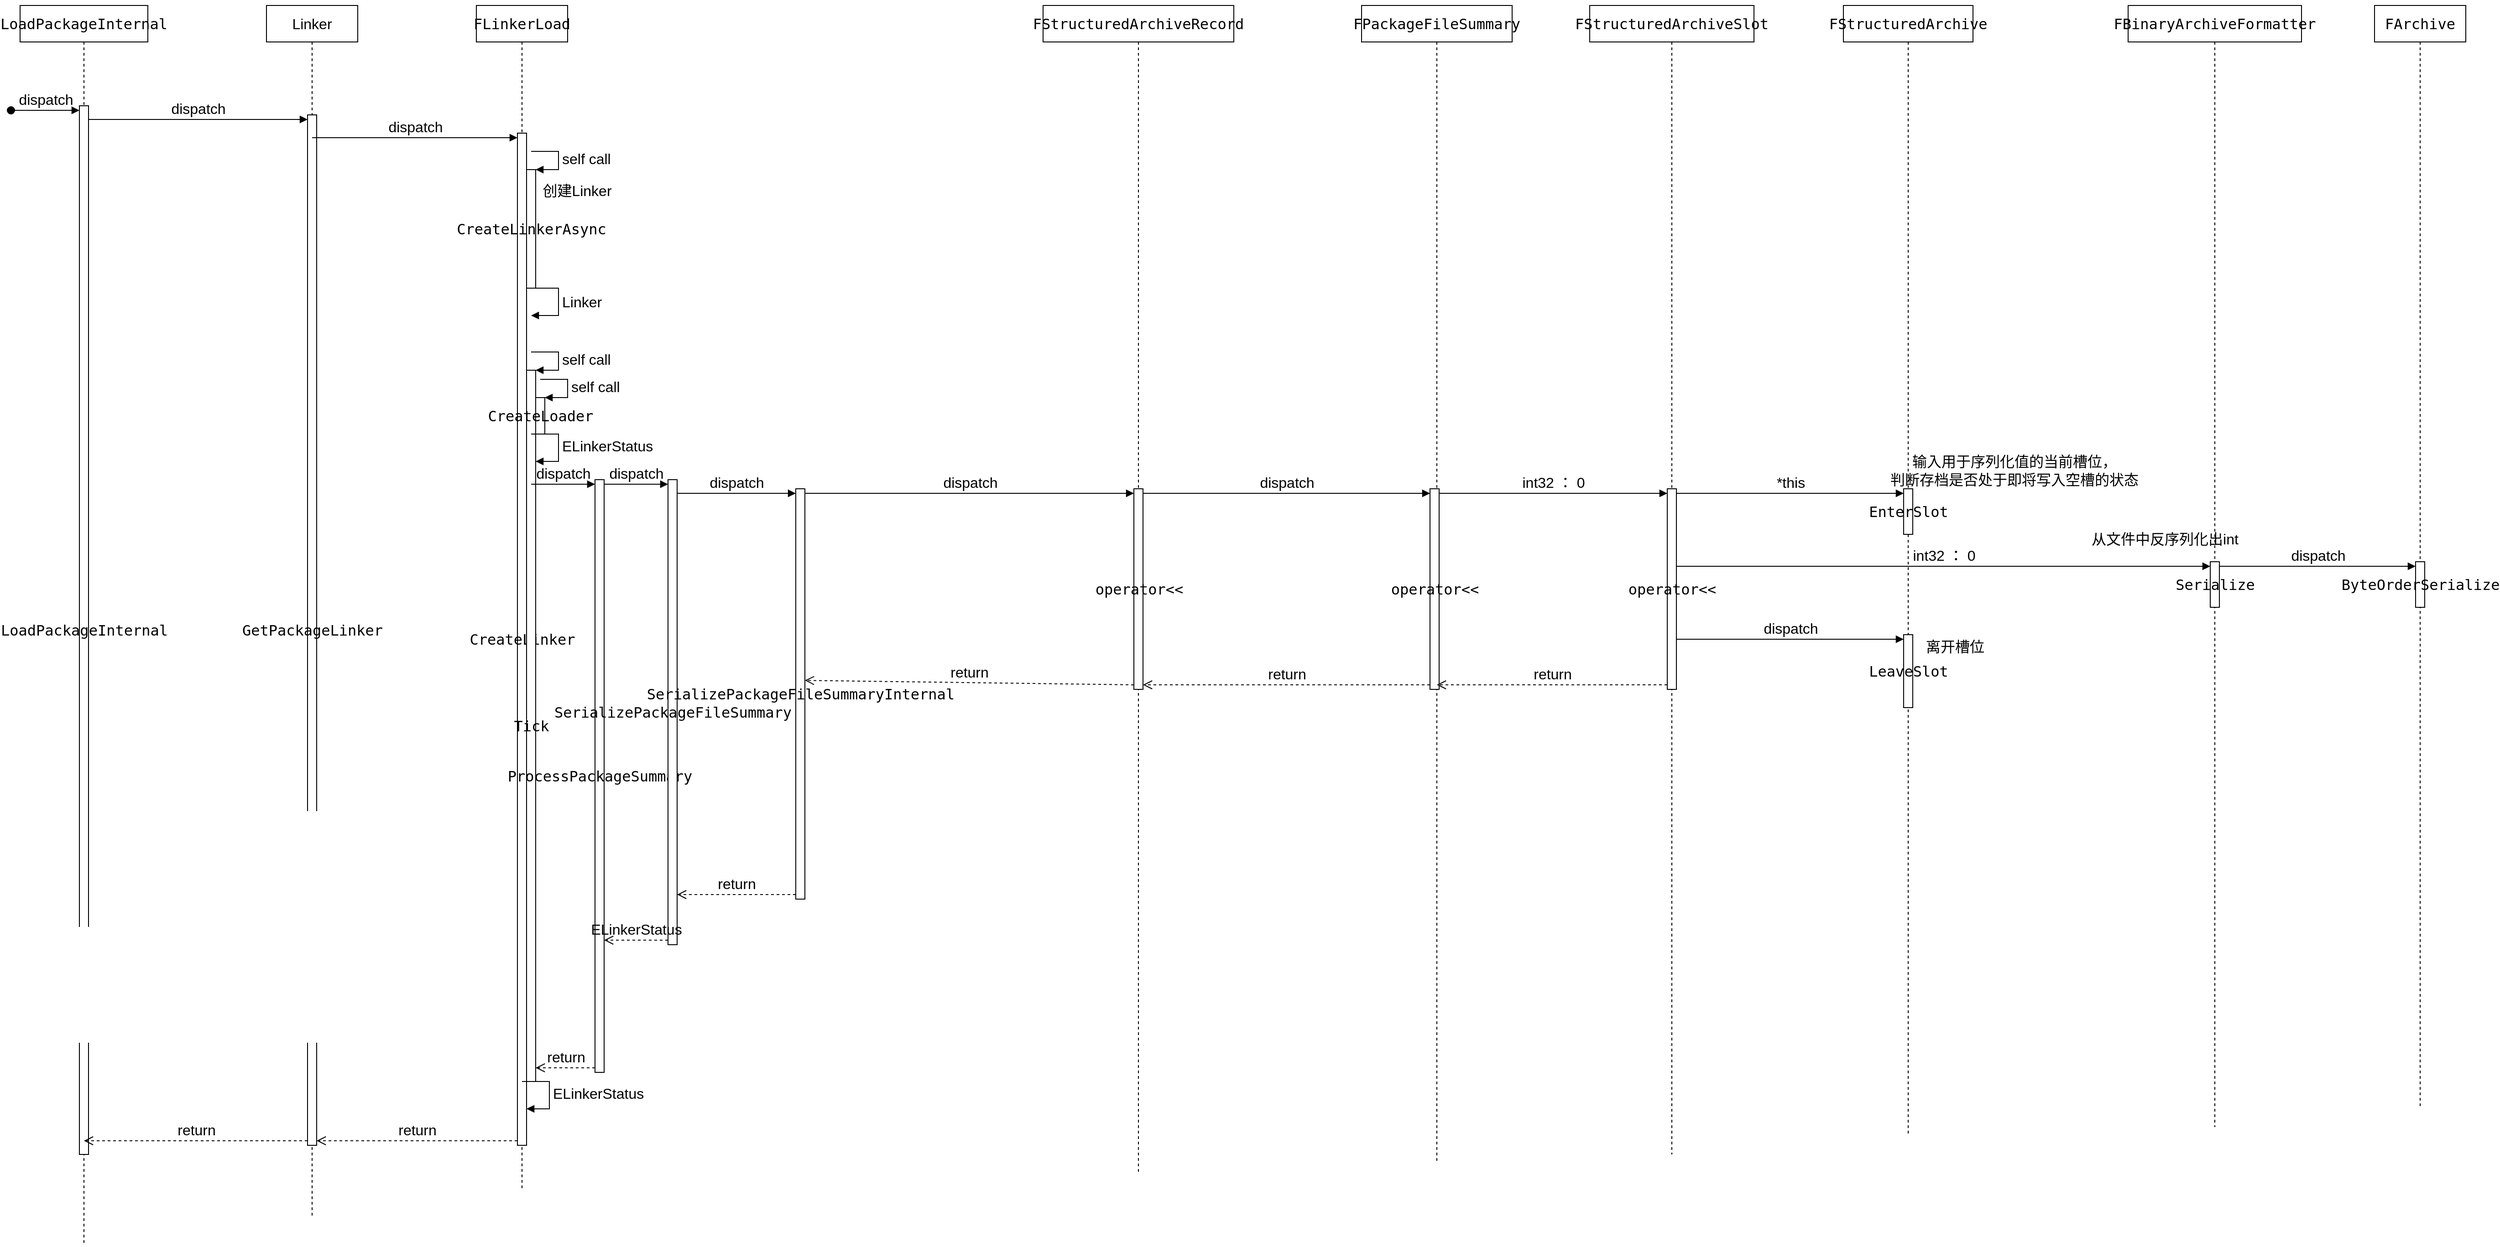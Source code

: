 <mxfile version="27.0.6" pages="3">
  <diagram name="UObject的反序列化时序图" id="ty9AjxiSXVpi8jd9Yawi">
    <mxGraphModel dx="2836" dy="1572" grid="1" gridSize="10" guides="1" tooltips="1" connect="1" arrows="1" fold="1" page="1" pageScale="1" pageWidth="827" pageHeight="1169" math="0" shadow="0">
      <root>
        <mxCell id="0" />
        <mxCell id="1" parent="0" />
        <mxCell id="tDlCE4xTZY2SPCMw47_L-1" value="&lt;div&gt;&lt;pre style=&quot;font-family: &amp;quot;JetBrains Mono&amp;quot;, monospace;&quot;&gt;&lt;span&gt;LoadPackageInternal&lt;/span&gt;&lt;/pre&gt;&lt;/div&gt;" style="shape=umlLifeline;perimeter=lifelinePerimeter;whiteSpace=wrap;html=1;container=1;dropTarget=0;collapsible=0;recursiveResize=0;outlineConnect=0;portConstraint=eastwest;newEdgeStyle={&quot;curved&quot;:0,&quot;rounded&quot;:0};fontColor=#000000;labelBackgroundColor=none;fontSize=16;" vertex="1" parent="1">
          <mxGeometry x="70" y="40" width="140" height="1360" as="geometry" />
        </mxCell>
        <mxCell id="tDlCE4xTZY2SPCMw47_L-3" value="&lt;div&gt;&lt;pre style=&quot;font-family: &amp;quot;JetBrains Mono&amp;quot;, monospace;&quot;&gt;LoadPackageInternal&lt;/pre&gt;&lt;/div&gt;" style="html=1;points=[[0,0,0,0,5],[0,1,0,0,-5],[1,0,0,0,5],[1,1,0,0,-5]];perimeter=orthogonalPerimeter;outlineConnect=0;targetShapes=umlLifeline;portConstraint=eastwest;newEdgeStyle={&quot;curved&quot;:0,&quot;rounded&quot;:0};fontColor=#000000;labelBackgroundColor=none;fontSize=16;" vertex="1" parent="tDlCE4xTZY2SPCMw47_L-1">
          <mxGeometry x="65" y="110" width="10" height="1150" as="geometry" />
        </mxCell>
        <mxCell id="tDlCE4xTZY2SPCMw47_L-4" value="dispatch" style="html=1;verticalAlign=bottom;startArrow=oval;endArrow=block;startSize=8;curved=0;rounded=0;entryX=0;entryY=0;entryDx=0;entryDy=5;fontColor=#000000;labelBackgroundColor=none;fontSize=16;" edge="1" target="tDlCE4xTZY2SPCMw47_L-3" parent="tDlCE4xTZY2SPCMw47_L-1">
          <mxGeometry relative="1" as="geometry">
            <mxPoint x="-10" y="115" as="sourcePoint" />
          </mxGeometry>
        </mxCell>
        <mxCell id="tDlCE4xTZY2SPCMw47_L-2" value="Linker" style="shape=umlLifeline;perimeter=lifelinePerimeter;whiteSpace=wrap;html=1;container=1;dropTarget=0;collapsible=0;recursiveResize=0;outlineConnect=0;portConstraint=eastwest;newEdgeStyle={&quot;curved&quot;:0,&quot;rounded&quot;:0};fontColor=#000000;labelBackgroundColor=none;fontSize=16;" vertex="1" parent="1">
          <mxGeometry x="340" y="40" width="100" height="1330" as="geometry" />
        </mxCell>
        <mxCell id="tDlCE4xTZY2SPCMw47_L-5" value="&lt;div&gt;&lt;pre style=&quot;font-family: &amp;quot;JetBrains Mono&amp;quot;, monospace;&quot;&gt;&lt;div&gt;&lt;pre style=&quot;font-family: &amp;quot;JetBrains Mono&amp;quot;, monospace;&quot;&gt;GetPackageLinker&lt;/pre&gt;&lt;/div&gt;&lt;/pre&gt;&lt;/div&gt;" style="html=1;points=[[0,0,0,0,5],[0,1,0,0,-5],[1,0,0,0,5],[1,1,0,0,-5]];perimeter=orthogonalPerimeter;outlineConnect=0;targetShapes=umlLifeline;portConstraint=eastwest;newEdgeStyle={&quot;curved&quot;:0,&quot;rounded&quot;:0};fontColor=#000000;labelBackgroundColor=none;fontSize=16;" vertex="1" parent="tDlCE4xTZY2SPCMw47_L-2">
          <mxGeometry x="45" y="120" width="10" height="1130" as="geometry" />
        </mxCell>
        <mxCell id="tDlCE4xTZY2SPCMw47_L-6" value="dispatch" style="html=1;verticalAlign=bottom;endArrow=block;curved=0;rounded=0;entryX=0;entryY=0;entryDx=0;entryDy=5;fontColor=#000000;labelBackgroundColor=none;fontSize=16;" edge="1" target="tDlCE4xTZY2SPCMw47_L-5" parent="1" source="tDlCE4xTZY2SPCMw47_L-3">
          <mxGeometry relative="1" as="geometry">
            <mxPoint x="320" y="165" as="sourcePoint" />
          </mxGeometry>
        </mxCell>
        <mxCell id="tDlCE4xTZY2SPCMw47_L-7" value="return" style="html=1;verticalAlign=bottom;endArrow=open;dashed=1;endSize=8;curved=0;rounded=0;exitX=0;exitY=1;exitDx=0;exitDy=-5;fontColor=#000000;labelBackgroundColor=none;fontSize=16;" edge="1" source="tDlCE4xTZY2SPCMw47_L-5" parent="1" target="tDlCE4xTZY2SPCMw47_L-1">
          <mxGeometry relative="1" as="geometry">
            <mxPoint x="320" y="235" as="targetPoint" />
          </mxGeometry>
        </mxCell>
        <mxCell id="tDlCE4xTZY2SPCMw47_L-8" value="&lt;div&gt;&lt;pre style=&quot;font-family: &amp;quot;JetBrains Mono&amp;quot;, monospace;&quot;&gt;&lt;span&gt;FLinkerLoad&lt;/span&gt;&lt;/pre&gt;&lt;/div&gt;" style="shape=umlLifeline;perimeter=lifelinePerimeter;whiteSpace=wrap;html=1;container=1;dropTarget=0;collapsible=0;recursiveResize=0;outlineConnect=0;portConstraint=eastwest;newEdgeStyle={&quot;curved&quot;:0,&quot;rounded&quot;:0};fontColor=#000000;labelBackgroundColor=none;fontSize=16;" vertex="1" parent="1">
          <mxGeometry x="570" y="40" width="100" height="1300" as="geometry" />
        </mxCell>
        <mxCell id="tDlCE4xTZY2SPCMw47_L-9" value="&lt;div&gt;&lt;pre style=&quot;font-family: &amp;quot;JetBrains Mono&amp;quot;, monospace;&quot;&gt;CreateLinker&lt;/pre&gt;&lt;/div&gt;" style="html=1;points=[[0,0,0,0,5],[0,1,0,0,-5],[1,0,0,0,5],[1,1,0,0,-5]];perimeter=orthogonalPerimeter;outlineConnect=0;targetShapes=umlLifeline;portConstraint=eastwest;newEdgeStyle={&quot;curved&quot;:0,&quot;rounded&quot;:0};fontColor=#000000;labelBackgroundColor=none;fontSize=16;" vertex="1" parent="tDlCE4xTZY2SPCMw47_L-8">
          <mxGeometry x="45" y="140" width="10" height="1110" as="geometry" />
        </mxCell>
        <mxCell id="tDlCE4xTZY2SPCMw47_L-12" value="&lt;div&gt;&lt;pre style=&quot;font-family: &amp;quot;JetBrains Mono&amp;quot;, monospace;&quot;&gt;CreateLinkerAsync&lt;/pre&gt;&lt;/div&gt;" style="html=1;points=[[0,0,0,0,5],[0,1,0,0,-5],[1,0,0,0,5],[1,1,0,0,-5]];perimeter=orthogonalPerimeter;outlineConnect=0;targetShapes=umlLifeline;portConstraint=eastwest;newEdgeStyle={&quot;curved&quot;:0,&quot;rounded&quot;:0};fontColor=#000000;labelBackgroundColor=none;fontSize=16;" vertex="1" parent="tDlCE4xTZY2SPCMw47_L-8">
          <mxGeometry x="55" y="180" width="10" height="130" as="geometry" />
        </mxCell>
        <mxCell id="tDlCE4xTZY2SPCMw47_L-13" value="self call" style="html=1;align=left;spacingLeft=2;endArrow=block;rounded=0;edgeStyle=orthogonalEdgeStyle;curved=0;rounded=0;fontColor=#000000;labelBackgroundColor=none;fontSize=16;" edge="1" target="tDlCE4xTZY2SPCMw47_L-12" parent="tDlCE4xTZY2SPCMw47_L-8">
          <mxGeometry relative="1" as="geometry">
            <mxPoint x="60" y="160" as="sourcePoint" />
            <Array as="points">
              <mxPoint x="90" y="160" />
              <mxPoint x="90" y="180" />
            </Array>
          </mxGeometry>
        </mxCell>
        <mxCell id="tDlCE4xTZY2SPCMw47_L-17" value="&lt;div&gt;&lt;pre style=&quot;font-family: &amp;quot;JetBrains Mono&amp;quot;, monospace;&quot;&gt;&lt;span&gt;Tick&lt;/span&gt;&lt;/pre&gt;&lt;/div&gt;" style="html=1;points=[[0,0,0,0,5],[0,1,0,0,-5],[1,0,0,0,5],[1,1,0,0,-5]];perimeter=orthogonalPerimeter;outlineConnect=0;targetShapes=umlLifeline;portConstraint=eastwest;newEdgeStyle={&quot;curved&quot;:0,&quot;rounded&quot;:0};fontColor=#000000;labelBackgroundColor=none;fontSize=16;" vertex="1" parent="tDlCE4xTZY2SPCMw47_L-8">
          <mxGeometry x="55" y="400" width="10" height="780" as="geometry" />
        </mxCell>
        <mxCell id="tDlCE4xTZY2SPCMw47_L-18" value="self call" style="html=1;align=left;spacingLeft=2;endArrow=block;rounded=0;edgeStyle=orthogonalEdgeStyle;curved=0;rounded=0;fontColor=#000000;labelBackgroundColor=none;fontSize=16;" edge="1" target="tDlCE4xTZY2SPCMw47_L-17" parent="tDlCE4xTZY2SPCMw47_L-8">
          <mxGeometry relative="1" as="geometry">
            <mxPoint x="60" y="380" as="sourcePoint" />
            <Array as="points">
              <mxPoint x="90" y="380" />
              <mxPoint x="90" y="400" />
            </Array>
          </mxGeometry>
        </mxCell>
        <mxCell id="tDlCE4xTZY2SPCMw47_L-21" value="&lt;div&gt;&lt;pre style=&quot;font-family: &amp;quot;JetBrains Mono&amp;quot;, monospace;&quot;&gt;&lt;span&gt;CreateLoader&lt;/span&gt;&lt;/pre&gt;&lt;/div&gt;" style="html=1;points=[[0,0,0,0,5],[0,1,0,0,-5],[1,0,0,0,5],[1,1,0,0,-5]];perimeter=orthogonalPerimeter;outlineConnect=0;targetShapes=umlLifeline;portConstraint=eastwest;newEdgeStyle={&quot;curved&quot;:0,&quot;rounded&quot;:0};fontColor=#000000;labelBackgroundColor=none;fontSize=16;" vertex="1" parent="tDlCE4xTZY2SPCMw47_L-8">
          <mxGeometry x="65" y="430" width="10" height="40" as="geometry" />
        </mxCell>
        <mxCell id="tDlCE4xTZY2SPCMw47_L-22" value="self call" style="html=1;align=left;spacingLeft=2;endArrow=block;rounded=0;edgeStyle=orthogonalEdgeStyle;curved=0;rounded=0;fontColor=#000000;labelBackgroundColor=none;fontSize=16;" edge="1" target="tDlCE4xTZY2SPCMw47_L-21" parent="tDlCE4xTZY2SPCMw47_L-8">
          <mxGeometry relative="1" as="geometry">
            <mxPoint x="70" y="410" as="sourcePoint" />
            <Array as="points">
              <mxPoint x="100" y="410" />
              <mxPoint x="100" y="430" />
            </Array>
          </mxGeometry>
        </mxCell>
        <mxCell id="tDlCE4xTZY2SPCMw47_L-10" value="dispatch" style="html=1;verticalAlign=bottom;endArrow=block;curved=0;rounded=0;entryX=0;entryY=0;entryDx=0;entryDy=5;fontColor=#000000;labelBackgroundColor=none;fontSize=16;" edge="1" target="tDlCE4xTZY2SPCMw47_L-9" parent="1">
          <mxGeometry relative="1" as="geometry">
            <mxPoint x="390" y="185" as="sourcePoint" />
          </mxGeometry>
        </mxCell>
        <mxCell id="tDlCE4xTZY2SPCMw47_L-11" value="return" style="html=1;verticalAlign=bottom;endArrow=open;dashed=1;endSize=8;curved=0;rounded=0;exitX=0;exitY=1;exitDx=0;exitDy=-5;fontColor=#000000;labelBackgroundColor=none;fontSize=16;" edge="1" source="tDlCE4xTZY2SPCMw47_L-9" parent="1" target="tDlCE4xTZY2SPCMw47_L-5">
          <mxGeometry relative="1" as="geometry">
            <mxPoint x="390" y="255" as="targetPoint" />
          </mxGeometry>
        </mxCell>
        <mxCell id="tDlCE4xTZY2SPCMw47_L-14" value="创建Linker" style="text;html=1;align=center;verticalAlign=middle;resizable=0;points=[];autosize=1;strokeColor=none;fillColor=none;fontColor=#000000;labelBackgroundColor=none;fontSize=16;" vertex="1" parent="1">
          <mxGeometry x="630" y="228" width="100" height="30" as="geometry" />
        </mxCell>
        <mxCell id="tDlCE4xTZY2SPCMw47_L-16" value="Linker" style="html=1;align=left;spacingLeft=2;endArrow=block;rounded=0;edgeStyle=orthogonalEdgeStyle;curved=0;rounded=0;fontColor=#000000;labelBackgroundColor=none;fontSize=16;" edge="1" parent="1">
          <mxGeometry relative="1" as="geometry">
            <mxPoint x="630" y="350" as="sourcePoint" />
            <Array as="points">
              <mxPoint x="660" y="380" />
            </Array>
            <mxPoint x="630" y="380" as="targetPoint" />
          </mxGeometry>
        </mxCell>
        <mxCell id="tDlCE4xTZY2SPCMw47_L-20" value="ELinkerStatus" style="html=1;align=left;spacingLeft=2;endArrow=block;rounded=0;edgeStyle=orthogonalEdgeStyle;curved=0;rounded=0;fontColor=#000000;labelBackgroundColor=none;fontSize=16;" edge="1" parent="1">
          <mxGeometry relative="1" as="geometry">
            <mxPoint x="620" y="1220" as="sourcePoint" />
            <Array as="points">
              <mxPoint x="650" y="1220" />
              <mxPoint x="650" y="1250" />
            </Array>
            <mxPoint x="625" y="1250" as="targetPoint" />
          </mxGeometry>
        </mxCell>
        <mxCell id="tDlCE4xTZY2SPCMw47_L-23" value="ELinkerStatus" style="html=1;align=left;spacingLeft=2;endArrow=block;rounded=0;edgeStyle=orthogonalEdgeStyle;curved=0;rounded=0;fontColor=#000000;labelBackgroundColor=none;fontSize=16;" edge="1" parent="1">
          <mxGeometry x="0.012" relative="1" as="geometry">
            <mxPoint x="630" y="510" as="sourcePoint" />
            <Array as="points">
              <mxPoint x="660" y="510" />
              <mxPoint x="660" y="540" />
            </Array>
            <mxPoint x="635" y="540" as="targetPoint" />
            <mxPoint as="offset" />
          </mxGeometry>
        </mxCell>
        <mxCell id="tDlCE4xTZY2SPCMw47_L-26" value="&lt;div&gt;&lt;pre style=&quot;font-family: &amp;quot;JetBrains Mono&amp;quot;, monospace;&quot;&gt;ProcessPackageSummary&lt;/pre&gt;&lt;/div&gt;" style="html=1;points=[[0,0,0,0,5],[0,1,0,0,-5],[1,0,0,0,5],[1,1,0,0,-5]];perimeter=orthogonalPerimeter;outlineConnect=0;targetShapes=umlLifeline;portConstraint=eastwest;newEdgeStyle={&quot;curved&quot;:0,&quot;rounded&quot;:0};fontColor=#000000;labelBackgroundColor=none;fontSize=16;" vertex="1" parent="1">
          <mxGeometry x="700" y="560" width="10" height="650" as="geometry" />
        </mxCell>
        <mxCell id="tDlCE4xTZY2SPCMw47_L-27" value="dispatch" style="html=1;verticalAlign=bottom;endArrow=block;curved=0;rounded=0;entryX=0;entryY=0;entryDx=0;entryDy=5;fontColor=#000000;labelBackgroundColor=none;fontSize=16;" edge="1" target="tDlCE4xTZY2SPCMw47_L-26" parent="1">
          <mxGeometry relative="1" as="geometry">
            <mxPoint x="630" y="565" as="sourcePoint" />
          </mxGeometry>
        </mxCell>
        <mxCell id="tDlCE4xTZY2SPCMw47_L-28" value="return" style="html=1;verticalAlign=bottom;endArrow=open;dashed=1;endSize=8;curved=0;rounded=0;exitX=0;exitY=1;exitDx=0;exitDy=-5;fontColor=#000000;labelBackgroundColor=none;fontSize=16;" edge="1" source="tDlCE4xTZY2SPCMw47_L-26" parent="1" target="tDlCE4xTZY2SPCMw47_L-17">
          <mxGeometry relative="1" as="geometry">
            <mxPoint x="630" y="635" as="targetPoint" />
          </mxGeometry>
        </mxCell>
        <mxCell id="tDlCE4xTZY2SPCMw47_L-29" value="&lt;div&gt;&lt;pre style=&quot;font-family: &amp;quot;JetBrains Mono&amp;quot;, monospace;&quot;&gt;SerializePackageFileSummary&lt;/pre&gt;&lt;/div&gt;" style="html=1;points=[[0,0,0,0,5],[0,1,0,0,-5],[1,0,0,0,5],[1,1,0,0,-5]];perimeter=orthogonalPerimeter;outlineConnect=0;targetShapes=umlLifeline;portConstraint=eastwest;newEdgeStyle={&quot;curved&quot;:0,&quot;rounded&quot;:0};fontColor=#000000;labelBackgroundColor=none;fontSize=16;" vertex="1" parent="1">
          <mxGeometry x="780" y="560" width="10" height="510" as="geometry" />
        </mxCell>
        <mxCell id="tDlCE4xTZY2SPCMw47_L-30" value="dispatch" style="html=1;verticalAlign=bottom;endArrow=block;curved=0;rounded=0;entryX=0;entryY=0;entryDx=0;entryDy=5;fontColor=#000000;labelBackgroundColor=none;fontSize=16;" edge="1" target="tDlCE4xTZY2SPCMw47_L-29" parent="1">
          <mxGeometry relative="1" as="geometry">
            <mxPoint x="710" y="565" as="sourcePoint" />
          </mxGeometry>
        </mxCell>
        <mxCell id="tDlCE4xTZY2SPCMw47_L-31" value="&lt;span style=&quot;text-align: left;&quot;&gt;ELinkerStatus&lt;/span&gt;" style="html=1;verticalAlign=bottom;endArrow=open;dashed=1;endSize=8;curved=0;rounded=0;exitX=0;exitY=1;exitDx=0;exitDy=-5;fontColor=#000000;labelBackgroundColor=none;fontSize=16;" edge="1" source="tDlCE4xTZY2SPCMw47_L-29" parent="1" target="tDlCE4xTZY2SPCMw47_L-26">
          <mxGeometry relative="1" as="geometry">
            <mxPoint x="710" y="635" as="targetPoint" />
          </mxGeometry>
        </mxCell>
        <mxCell id="MS_WwOMEHJ72IZ3RsqPJ-1" value="&lt;div&gt;&lt;pre style=&quot;font-family: &amp;quot;JetBrains Mono&amp;quot;, monospace;&quot;&gt;SerializePackageFileSummaryInternal&lt;/pre&gt;&lt;/div&gt;" style="html=1;points=[[0,0,0,0,5],[0,1,0,0,-5],[1,0,0,0,5],[1,1,0,0,-5]];perimeter=orthogonalPerimeter;outlineConnect=0;targetShapes=umlLifeline;portConstraint=eastwest;newEdgeStyle={&quot;curved&quot;:0,&quot;rounded&quot;:0};fontColor=#000000;labelBackgroundColor=none;fontSize=16;" vertex="1" parent="1">
          <mxGeometry x="920" y="570" width="10" height="450" as="geometry" />
        </mxCell>
        <mxCell id="MS_WwOMEHJ72IZ3RsqPJ-2" value="dispatch" style="html=1;verticalAlign=bottom;endArrow=block;curved=0;rounded=0;entryX=0;entryY=0;entryDx=0;entryDy=5;fontColor=#000000;labelBackgroundColor=none;fontSize=16;" edge="1" target="MS_WwOMEHJ72IZ3RsqPJ-1" parent="1">
          <mxGeometry relative="1" as="geometry">
            <mxPoint x="790" y="575" as="sourcePoint" />
          </mxGeometry>
        </mxCell>
        <mxCell id="MS_WwOMEHJ72IZ3RsqPJ-3" value="return" style="html=1;verticalAlign=bottom;endArrow=open;dashed=1;endSize=8;curved=0;rounded=0;exitX=0;exitY=1;exitDx=0;exitDy=-5;fontColor=#000000;labelBackgroundColor=none;fontSize=16;" edge="1" source="MS_WwOMEHJ72IZ3RsqPJ-1" parent="1" target="tDlCE4xTZY2SPCMw47_L-29">
          <mxGeometry relative="1" as="geometry">
            <mxPoint x="790" y="645" as="targetPoint" />
          </mxGeometry>
        </mxCell>
        <mxCell id="MS_WwOMEHJ72IZ3RsqPJ-4" value="&lt;div&gt;&lt;pre style=&quot;font-family: &amp;quot;JetBrains Mono&amp;quot;, monospace;&quot;&gt;FStructuredArchiveRecord&lt;/pre&gt;&lt;/div&gt;" style="shape=umlLifeline;perimeter=lifelinePerimeter;whiteSpace=wrap;html=1;container=1;dropTarget=0;collapsible=0;recursiveResize=0;outlineConnect=0;portConstraint=eastwest;newEdgeStyle={&quot;curved&quot;:0,&quot;rounded&quot;:0};fontColor=#000000;labelBackgroundColor=none;fontSize=16;" vertex="1" parent="1">
          <mxGeometry x="1191" y="40" width="209" height="1280" as="geometry" />
        </mxCell>
        <mxCell id="MS_WwOMEHJ72IZ3RsqPJ-5" value="&lt;div&gt;&lt;pre style=&quot;font-family: &amp;quot;JetBrains Mono&amp;quot;, monospace;&quot;&gt;&lt;div&gt;&lt;pre style=&quot;font-family: &amp;quot;JetBrains Mono&amp;quot;, monospace;&quot;&gt;&lt;span&gt;operator&lt;/span&gt;&lt;span&gt;&amp;lt;&amp;lt;&lt;/span&gt;&lt;/pre&gt;&lt;/div&gt;&lt;/pre&gt;&lt;/div&gt;" style="html=1;points=[[0,0,0,0,5],[0,1,0,0,-5],[1,0,0,0,5],[1,1,0,0,-5]];perimeter=orthogonalPerimeter;outlineConnect=0;targetShapes=umlLifeline;portConstraint=eastwest;newEdgeStyle={&quot;curved&quot;:0,&quot;rounded&quot;:0};fontColor=#000000;labelBackgroundColor=none;fontSize=16;" vertex="1" parent="MS_WwOMEHJ72IZ3RsqPJ-4">
          <mxGeometry x="99.5" y="530" width="10" height="220" as="geometry" />
        </mxCell>
        <mxCell id="MS_WwOMEHJ72IZ3RsqPJ-6" value="dispatch" style="html=1;verticalAlign=bottom;endArrow=block;curved=0;rounded=0;entryX=0;entryY=0;entryDx=0;entryDy=5;fontColor=#000000;labelBackgroundColor=none;fontSize=16;" edge="1" target="MS_WwOMEHJ72IZ3RsqPJ-5" parent="1">
          <mxGeometry relative="1" as="geometry">
            <mxPoint x="930" y="575" as="sourcePoint" />
          </mxGeometry>
        </mxCell>
        <mxCell id="MS_WwOMEHJ72IZ3RsqPJ-7" value="return" style="html=1;verticalAlign=bottom;endArrow=open;dashed=1;endSize=8;curved=0;rounded=0;exitX=0;exitY=1;exitDx=0;exitDy=-5;entryX=1;entryY=0.467;entryDx=0;entryDy=0;entryPerimeter=0;fontColor=#000000;labelBackgroundColor=none;fontSize=16;" edge="1" source="MS_WwOMEHJ72IZ3RsqPJ-5" parent="1" target="MS_WwOMEHJ72IZ3RsqPJ-1">
          <mxGeometry relative="1" as="geometry">
            <mxPoint x="930" y="645" as="targetPoint" />
          </mxGeometry>
        </mxCell>
        <mxCell id="VVXK7UWSqcwqrZurLJhx-1" value="&lt;pre style=&quot;font-family: &amp;quot;JetBrains Mono&amp;quot;, monospace;&quot;&gt;&lt;font&gt;FPackageFileSummary&lt;/font&gt;&lt;/pre&gt;" style="shape=umlLifeline;perimeter=lifelinePerimeter;whiteSpace=wrap;html=1;container=1;dropTarget=0;collapsible=0;recursiveResize=0;outlineConnect=0;portConstraint=eastwest;newEdgeStyle={&quot;curved&quot;:0,&quot;rounded&quot;:0};fontColor=#000000;labelBackgroundColor=none;fontSize=16;" vertex="1" parent="1">
          <mxGeometry x="1540" y="40" width="165" height="1270" as="geometry" />
        </mxCell>
        <mxCell id="VVXK7UWSqcwqrZurLJhx-2" value="&lt;div&gt;&lt;pre style=&quot;font-family: &amp;quot;JetBrains Mono&amp;quot;, monospace;&quot;&gt;&lt;span&gt;operator&lt;/span&gt;&lt;span&gt;&amp;lt;&amp;lt;&lt;/span&gt;&lt;/pre&gt;&lt;/div&gt;" style="html=1;points=[[0,0,0,0,5],[0,1,0,0,-5],[1,0,0,0,5],[1,1,0,0,-5]];perimeter=orthogonalPerimeter;outlineConnect=0;targetShapes=umlLifeline;portConstraint=eastwest;newEdgeStyle={&quot;curved&quot;:0,&quot;rounded&quot;:0};fontColor=#000000;labelBackgroundColor=none;fontSize=16;" vertex="1" parent="VVXK7UWSqcwqrZurLJhx-1">
          <mxGeometry x="75" y="530" width="10" height="220" as="geometry" />
        </mxCell>
        <mxCell id="VVXK7UWSqcwqrZurLJhx-8" value="int32 ： 0" style="html=1;verticalAlign=bottom;endArrow=block;curved=0;rounded=0;entryX=0;entryY=0;entryDx=0;entryDy=5;fontColor=#000000;labelBackgroundColor=none;fontSize=16;" edge="1" target="VVXK7UWSqcwqrZurLJhx-7" parent="VVXK7UWSqcwqrZurLJhx-1">
          <mxGeometry relative="1" as="geometry">
            <mxPoint x="85" y="535" as="sourcePoint" />
          </mxGeometry>
        </mxCell>
        <mxCell id="VVXK7UWSqcwqrZurLJhx-3" value="dispatch" style="html=1;verticalAlign=bottom;endArrow=block;curved=0;rounded=0;entryX=0;entryY=0;entryDx=0;entryDy=5;fontColor=#000000;labelBackgroundColor=none;fontSize=16;" edge="1" target="VVXK7UWSqcwqrZurLJhx-2" parent="1" source="MS_WwOMEHJ72IZ3RsqPJ-5">
          <mxGeometry relative="1" as="geometry">
            <mxPoint x="1540" y="575" as="sourcePoint" />
          </mxGeometry>
        </mxCell>
        <mxCell id="VVXK7UWSqcwqrZurLJhx-4" value="return" style="html=1;verticalAlign=bottom;endArrow=open;dashed=1;endSize=8;curved=0;rounded=0;exitX=0;exitY=1;exitDx=0;exitDy=-5;entryX=1;entryY=1;entryDx=0;entryDy=-5;entryPerimeter=0;fontColor=#000000;labelBackgroundColor=none;fontSize=16;" edge="1" source="VVXK7UWSqcwqrZurLJhx-2" parent="1" target="MS_WwOMEHJ72IZ3RsqPJ-5">
          <mxGeometry relative="1" as="geometry">
            <mxPoint x="1540" y="645" as="targetPoint" />
          </mxGeometry>
        </mxCell>
        <mxCell id="VVXK7UWSqcwqrZurLJhx-5" value="&lt;div&gt;&lt;pre style=&quot;font-family: &amp;quot;JetBrains Mono&amp;quot;, monospace;&quot;&gt;&lt;div&gt;&lt;pre style=&quot;font-family: &amp;quot;JetBrains Mono&amp;quot;, monospace;&quot;&gt;FStructuredArchiveSlot&lt;/pre&gt;&lt;/div&gt;&lt;/pre&gt;&lt;/div&gt;" style="shape=umlLifeline;perimeter=lifelinePerimeter;whiteSpace=wrap;html=1;container=1;dropTarget=0;collapsible=0;recursiveResize=0;outlineConnect=0;portConstraint=eastwest;newEdgeStyle={&quot;curved&quot;:0,&quot;rounded&quot;:0};fontColor=#000000;labelBackgroundColor=none;fontSize=16;" vertex="1" parent="1">
          <mxGeometry x="1790" y="40" width="180" height="1260" as="geometry" />
        </mxCell>
        <mxCell id="VVXK7UWSqcwqrZurLJhx-7" value="&lt;div&gt;&lt;pre style=&quot;font-family: &amp;quot;JetBrains Mono&amp;quot;, monospace;&quot;&gt;&lt;span&gt;operator&lt;/span&gt;&lt;span&gt;&amp;lt;&amp;lt;&lt;/span&gt;&lt;/pre&gt;&lt;/div&gt;" style="html=1;points=[[0,0,0,0,5],[0,1,0,0,-5],[1,0,0,0,5],[1,1,0,0,-5]];perimeter=orthogonalPerimeter;outlineConnect=0;targetShapes=umlLifeline;portConstraint=eastwest;newEdgeStyle={&quot;curved&quot;:0,&quot;rounded&quot;:0};fontColor=#000000;labelBackgroundColor=none;fontSize=16;" vertex="1" parent="VVXK7UWSqcwqrZurLJhx-5">
          <mxGeometry x="85" y="530" width="10" height="220" as="geometry" />
        </mxCell>
        <mxCell id="VVXK7UWSqcwqrZurLJhx-12" value="*this" style="html=1;verticalAlign=bottom;endArrow=block;curved=0;rounded=0;entryX=0;entryY=0;entryDx=0;entryDy=5;fontColor=#000000;labelBackgroundColor=none;fontSize=16;" edge="1" target="VVXK7UWSqcwqrZurLJhx-11" parent="VVXK7UWSqcwqrZurLJhx-5">
          <mxGeometry relative="1" as="geometry">
            <mxPoint x="95" y="535" as="sourcePoint" />
          </mxGeometry>
        </mxCell>
        <mxCell id="VVXK7UWSqcwqrZurLJhx-18" value="int32 ： 0" style="html=1;verticalAlign=bottom;endArrow=block;curved=0;rounded=0;entryX=0;entryY=0;entryDx=0;entryDy=5;fontColor=#000000;labelBackgroundColor=none;fontSize=16;" edge="1" target="VVXK7UWSqcwqrZurLJhx-17" parent="VVXK7UWSqcwqrZurLJhx-5">
          <mxGeometry relative="1" as="geometry">
            <mxPoint x="95" y="615" as="sourcePoint" />
          </mxGeometry>
        </mxCell>
        <mxCell id="VVXK7UWSqcwqrZurLJhx-27" value="dispatch" style="html=1;verticalAlign=bottom;endArrow=block;curved=0;rounded=0;entryX=0;entryY=0;entryDx=0;entryDy=5;fontColor=#000000;labelBackgroundColor=none;fontSize=16;" edge="1" target="VVXK7UWSqcwqrZurLJhx-26" parent="VVXK7UWSqcwqrZurLJhx-5">
          <mxGeometry relative="1" as="geometry">
            <mxPoint x="95" y="695" as="sourcePoint" />
          </mxGeometry>
        </mxCell>
        <mxCell id="VVXK7UWSqcwqrZurLJhx-9" value="return" style="html=1;verticalAlign=bottom;endArrow=open;dashed=1;endSize=8;curved=0;rounded=0;exitX=0;exitY=1;exitDx=0;exitDy=-5;fontColor=#000000;labelBackgroundColor=none;fontSize=16;" edge="1" source="VVXK7UWSqcwqrZurLJhx-7" parent="1" target="VVXK7UWSqcwqrZurLJhx-1">
          <mxGeometry relative="1" as="geometry">
            <mxPoint x="1625" y="645" as="targetPoint" />
          </mxGeometry>
        </mxCell>
        <mxCell id="VVXK7UWSqcwqrZurLJhx-10" value="&lt;div&gt;&lt;pre style=&quot;font-family: &amp;quot;JetBrains Mono&amp;quot;, monospace;&quot;&gt;FStructuredArchive&lt;/pre&gt;&lt;/div&gt;" style="shape=umlLifeline;perimeter=lifelinePerimeter;whiteSpace=wrap;html=1;container=1;dropTarget=0;collapsible=0;recursiveResize=0;outlineConnect=0;portConstraint=eastwest;newEdgeStyle={&quot;curved&quot;:0,&quot;rounded&quot;:0};fontColor=#000000;labelBackgroundColor=none;fontSize=16;" vertex="1" parent="1">
          <mxGeometry x="2068" y="40" width="142" height="1240" as="geometry" />
        </mxCell>
        <mxCell id="VVXK7UWSqcwqrZurLJhx-11" value="&lt;div&gt;&lt;pre style=&quot;font-family: &amp;quot;JetBrains Mono&amp;quot;, monospace;&quot;&gt;EnterSlot&lt;/pre&gt;&lt;/div&gt;" style="html=1;points=[[0,0,0,0,5],[0,1,0,0,-5],[1,0,0,0,5],[1,1,0,0,-5]];perimeter=orthogonalPerimeter;outlineConnect=0;targetShapes=umlLifeline;portConstraint=eastwest;newEdgeStyle={&quot;curved&quot;:0,&quot;rounded&quot;:0};fontColor=#000000;labelBackgroundColor=none;fontSize=16;" vertex="1" parent="VVXK7UWSqcwqrZurLJhx-10">
          <mxGeometry x="66" y="530" width="10" height="50" as="geometry" />
        </mxCell>
        <mxCell id="VVXK7UWSqcwqrZurLJhx-26" value="&lt;div&gt;&lt;pre style=&quot;font-family: &amp;quot;JetBrains Mono&amp;quot;, monospace;&quot;&gt;&lt;span&gt;LeaveSlot&lt;/span&gt;&lt;/pre&gt;&lt;/div&gt;" style="html=1;points=[[0,0,0,0,5],[0,1,0,0,-5],[1,0,0,0,5],[1,1,0,0,-5]];perimeter=orthogonalPerimeter;outlineConnect=0;targetShapes=umlLifeline;portConstraint=eastwest;newEdgeStyle={&quot;curved&quot;:0,&quot;rounded&quot;:0};fontColor=#000000;labelBackgroundColor=none;fontSize=16;" vertex="1" parent="VVXK7UWSqcwqrZurLJhx-10">
          <mxGeometry x="66" y="690" width="10" height="80" as="geometry" />
        </mxCell>
        <mxCell id="VVXK7UWSqcwqrZurLJhx-14" value="输入用于序列化值的当前槽位，&lt;div&gt;判断存档是否处于即将写入空槽的状态&lt;/div&gt;" style="text;html=1;align=center;verticalAlign=middle;resizable=0;points=[];autosize=1;strokeColor=none;fillColor=none;fontColor=#000000;labelBackgroundColor=none;fontSize=16;" vertex="1" parent="1">
          <mxGeometry x="2105" y="525" width="300" height="50" as="geometry" />
        </mxCell>
        <mxCell id="VVXK7UWSqcwqrZurLJhx-16" value="&lt;div&gt;&lt;pre style=&quot;font-family: &amp;quot;JetBrains Mono&amp;quot;, monospace;&quot;&gt;FBinaryArchiveFormatter&lt;/pre&gt;&lt;/div&gt;" style="shape=umlLifeline;perimeter=lifelinePerimeter;whiteSpace=wrap;html=1;container=1;dropTarget=0;collapsible=0;recursiveResize=0;outlineConnect=0;portConstraint=eastwest;newEdgeStyle={&quot;curved&quot;:0,&quot;rounded&quot;:0};fontColor=#000000;labelBackgroundColor=none;fontSize=16;" vertex="1" parent="1">
          <mxGeometry x="2380" y="40" width="190" height="1230" as="geometry" />
        </mxCell>
        <mxCell id="VVXK7UWSqcwqrZurLJhx-17" value="&lt;div&gt;&lt;pre style=&quot;font-family: &amp;quot;JetBrains Mono&amp;quot;, monospace;&quot;&gt;Serialize&lt;/pre&gt;&lt;/div&gt;" style="html=1;points=[[0,0,0,0,5],[0,1,0,0,-5],[1,0,0,0,5],[1,1,0,0,-5]];perimeter=orthogonalPerimeter;outlineConnect=0;targetShapes=umlLifeline;portConstraint=eastwest;newEdgeStyle={&quot;curved&quot;:0,&quot;rounded&quot;:0};fontColor=#000000;labelBackgroundColor=none;fontSize=16;" vertex="1" parent="VVXK7UWSqcwqrZurLJhx-16">
          <mxGeometry x="90" y="610" width="10" height="50" as="geometry" />
        </mxCell>
        <mxCell id="VVXK7UWSqcwqrZurLJhx-23" value="dispatch" style="html=1;verticalAlign=bottom;endArrow=block;curved=0;rounded=0;entryX=0;entryY=0;entryDx=0;entryDy=5;fontColor=#000000;labelBackgroundColor=none;fontSize=16;" edge="1" target="VVXK7UWSqcwqrZurLJhx-22" parent="VVXK7UWSqcwqrZurLJhx-16">
          <mxGeometry relative="1" as="geometry">
            <mxPoint x="100" y="615" as="sourcePoint" />
          </mxGeometry>
        </mxCell>
        <mxCell id="VVXK7UWSqcwqrZurLJhx-20" value="从文件中反序列化出int" style="text;html=1;align=center;verticalAlign=middle;resizable=0;points=[];autosize=1;strokeColor=none;fillColor=none;fontColor=#000000;labelBackgroundColor=none;fontSize=16;" vertex="1" parent="1">
          <mxGeometry x="2330" y="610" width="180" height="30" as="geometry" />
        </mxCell>
        <mxCell id="VVXK7UWSqcwqrZurLJhx-21" value="&lt;div&gt;&lt;pre style=&quot;font-family: &amp;quot;JetBrains Mono&amp;quot;, monospace;&quot;&gt;FArchive&lt;/pre&gt;&lt;/div&gt;" style="shape=umlLifeline;perimeter=lifelinePerimeter;whiteSpace=wrap;html=1;container=1;dropTarget=0;collapsible=0;recursiveResize=0;outlineConnect=0;portConstraint=eastwest;newEdgeStyle={&quot;curved&quot;:0,&quot;rounded&quot;:0};fontColor=#000000;labelBackgroundColor=none;fontSize=16;" vertex="1" parent="1">
          <mxGeometry x="2650" y="40" width="100" height="1210" as="geometry" />
        </mxCell>
        <mxCell id="VVXK7UWSqcwqrZurLJhx-22" value="&lt;div&gt;&lt;pre style=&quot;font-family: &amp;quot;JetBrains Mono&amp;quot;, monospace;&quot;&gt;ByteOrderSerialize&lt;/pre&gt;&lt;/div&gt;" style="html=1;points=[[0,0,0,0,5],[0,1,0,0,-5],[1,0,0,0,5],[1,1,0,0,-5]];perimeter=orthogonalPerimeter;outlineConnect=0;targetShapes=umlLifeline;portConstraint=eastwest;newEdgeStyle={&quot;curved&quot;:0,&quot;rounded&quot;:0};fontColor=#000000;labelBackgroundColor=none;fontSize=16;" vertex="1" parent="VVXK7UWSqcwqrZurLJhx-21">
          <mxGeometry x="45" y="610" width="10" height="50" as="geometry" />
        </mxCell>
        <mxCell id="VVXK7UWSqcwqrZurLJhx-29" value="离开槽位" style="text;html=1;align=center;verticalAlign=middle;resizable=0;points=[];autosize=1;strokeColor=none;fillColor=none;fontColor=#000000;labelBackgroundColor=none;fontSize=16;" vertex="1" parent="1">
          <mxGeometry x="2145" y="728" width="90" height="30" as="geometry" />
        </mxCell>
      </root>
    </mxGraphModel>
  </diagram>
  <diagram id="CAczI8A5wFdw4gQ_MewH" name="UObject的序列化与反序列化时序图">
    <mxGraphModel dx="1418" dy="786" grid="1" gridSize="10" guides="1" tooltips="1" connect="1" arrows="1" fold="1" page="1" pageScale="1" pageWidth="827" pageHeight="1169" math="0" shadow="0">
      <root>
        <mxCell id="0" />
        <mxCell id="1" parent="0" />
        <mxCell id="_GkTlN3eMFnwsy9FnPl4-1" value="&lt;article data-content=&quot;[{&amp;quot;type&amp;quot;:&amp;quot;block&amp;quot;,&amp;quot;id&amp;quot;:&amp;quot;a0E5-1737795180917&amp;quot;,&amp;quot;name&amp;quot;:&amp;quot;code&amp;quot;,&amp;quot;data&amp;quot;:{&amp;quot;version&amp;quot;:1,&amp;quot;language&amp;quot;:&amp;quot;&amp;quot;,&amp;quot;theme&amp;quot;:&amp;quot;default&amp;quot;},&amp;quot;nodes&amp;quot;:[{&amp;quot;type&amp;quot;:&amp;quot;block&amp;quot;,&amp;quot;id&amp;quot;:&amp;quot;yxj7-1737795180852&amp;quot;,&amp;quot;name&amp;quot;:&amp;quot;code-line&amp;quot;,&amp;quot;data&amp;quot;:{},&amp;quot;nodes&amp;quot;:[{&amp;quot;type&amp;quot;:&amp;quot;text&amp;quot;,&amp;quot;id&amp;quot;:&amp;quot;mH23-1737795180851&amp;quot;,&amp;quot;leaves&amp;quot;:[{&amp;quot;text&amp;quot;:&amp;quot;UObject&amp;quot;,&amp;quot;marks&amp;quot;:[]}]}]}],&amp;quot;state&amp;quot;:{}}]&quot;&gt;&lt;div data-theme=&quot;default&quot; style=&quot;text-align: center; white-space-collapse: preserve;&quot; data-language=&quot;&quot;&gt;&lt;font style=&quot;font-size: 16px;&quot;&gt;UObject&lt;/font&gt;&lt;/div&gt;&lt;/article&gt;&lt;hr style=&quot;border-style:solid;&quot; size=&quot;1&quot;&gt;&lt;p style=&quot;margin:0px;margin-left:4px;&quot;&gt;+ field1: Type&lt;br&gt;+ field2: Type&lt;/p&gt;&lt;hr style=&quot;border-style:solid;&quot; size=&quot;1&quot;&gt;&lt;p style=&quot;margin:0px;margin-left:4px;&quot;&gt;+&lt;span style=&quot;white-space-collapse: preserve;&quot;&gt;Serialize(FStructuredArchiveRecord）&lt;/span&gt;&lt;span style=&quot;&quot;&gt;: void&lt;/span&gt;&lt;/p&gt;&lt;p style=&quot;margin:0px;margin-left:4px;&quot;&gt;+ method2(Type, Type): Type&lt;/p&gt;" style="verticalAlign=top;align=left;overflow=fill;html=1;whiteSpace=wrap;fontColor=#000000;labelBackgroundColor=none;" vertex="1" parent="1">
          <mxGeometry x="30" y="130" width="290" height="140" as="geometry" />
        </mxCell>
        <mxCell id="uM4VWn-GpBhh_wQEq0oK-1" value="&lt;div style=&quot;&quot;&gt;&lt;pre style=&quot;text-align: center; font-family: &amp;quot;JetBrains Mono&amp;quot;, monospace; font-size: 10.5pt;&quot;&gt;FLinker&lt;/pre&gt;&lt;pre style=&quot;text-align: center; font-family: &amp;quot;JetBrains Mono&amp;quot;, monospace; font-size: 10.5pt;&quot;&gt;用来填充uasset到upackage&lt;/pre&gt;&lt;/div&gt;&lt;hr style=&quot;border-style:solid;&quot; size=&quot;1&quot;&gt;&lt;p style=&quot;margin:0px;margin-left:4px;&quot;&gt;+&amp;nbsp;&lt;span style=&quot;font-family: &amp;quot;JetBrains Mono&amp;quot;, monospace; font-size: 10.5pt;&quot;&gt;LinkerRoot&lt;/span&gt;&lt;span style=&quot;&quot;&gt;:&amp;nbsp;&lt;/span&gt;&lt;span style=&quot;font-family: &amp;quot;JetBrains Mono&amp;quot;, monospace; font-size: 10.5pt;&quot;&gt;UPackage&lt;/span&gt;&lt;span style=&quot;font-family: &amp;quot;JetBrains Mono&amp;quot;, monospace; font-size: 10.5pt;&quot;&gt;*&amp;nbsp; 此链接器相关的顶级package对象？&amp;nbsp;&lt;/span&gt;&lt;/p&gt;&lt;p style=&quot;margin:0px;margin-left:4px;&quot;&gt;+ Summary:&amp;nbsp;&lt;span style=&quot;font-family: &amp;quot;JetBrains Mono&amp;quot;, monospace; font-size: 10.5pt;&quot;&gt;FPackageFileSummary&amp;nbsp; package文件的内容&lt;/span&gt;&lt;/p&gt;&lt;hr style=&quot;border-style:solid;&quot; size=&quot;1&quot;&gt;&lt;p style=&quot;margin:0px;margin-left:4px;&quot;&gt;+ method1(Type): Type&lt;br&gt;+ method2(Type, Type): Type&lt;/p&gt;" style="verticalAlign=top;align=left;overflow=fill;html=1;whiteSpace=wrap;fontColor=#000000;labelBackgroundColor=none;" vertex="1" parent="1">
          <mxGeometry x="510" y="300" width="420" height="220" as="geometry" />
        </mxCell>
        <mxCell id="uM4VWn-GpBhh_wQEq0oK-2" value="&lt;div style=&quot;&quot;&gt;&lt;pre style=&quot;text-align: center; font-family: &amp;quot;JetBrains Mono&amp;quot;, monospace; font-size: 10.5pt;&quot;&gt;FPackageFileSummary&lt;/pre&gt;&lt;pre style=&quot;text-align: center; font-family: &amp;quot;JetBrains Mono&amp;quot;, monospace; font-size: 10.5pt;&quot;&gt;package文件的内容，存储在package顶部&lt;/pre&gt;&lt;/div&gt;&lt;hr style=&quot;border-style:solid;&quot; size=&quot;1&quot;&gt;&lt;p style=&quot;margin:0px;margin-left:4px;&quot;&gt;+&amp;nbsp;&lt;span style=&quot;font-family: &amp;quot;JetBrains Mono&amp;quot;, monospace; font-size: 10.5pt;&quot;&gt;Tag&lt;/span&gt;&lt;span style=&quot;&quot;&gt;:&amp;nbsp;&lt;/span&gt;&lt;span style=&quot;font-family: &amp;quot;JetBrains Mono&amp;quot;, monospace; font-size: 10.5pt;&quot;&gt;int32&amp;nbsp; 标识是不是UE文件&lt;/span&gt;&lt;/p&gt;&lt;p style=&quot;margin:0px;margin-left:4px;&quot;&gt;+&amp;nbsp;&lt;span style=&quot;font-family: &amp;quot;JetBrains Mono&amp;quot;, monospace; font-size: 10.5pt;&quot;&gt;FileVersionUE&lt;/span&gt;&lt;span style=&quot;&quot;&gt;:&amp;nbsp;&lt;/span&gt;&lt;span style=&quot;font-family: &amp;quot;JetBrains Mono&amp;quot;, monospace; font-size: 10.5pt;&quot;&gt;FPackageFileVersion&amp;nbsp; UE文件版本&lt;/span&gt;&lt;/p&gt;&lt;p style=&quot;margin:0px;margin-left:4px;&quot;&gt;&lt;span style=&quot;font-family: &amp;quot;JetBrains Mono&amp;quot;, monospace; font-size: 10.5pt;&quot;&gt;+&lt;/span&gt;&lt;span style=&quot;font-family: &amp;quot;JetBrains Mono&amp;quot;, monospace; font-size: 10.5pt;&quot;&gt;FileVersionLicenseeUE：&lt;/span&gt;&lt;span style=&quot;font-family: &amp;quot;JetBrains Mono&amp;quot;, monospace; font-size: 10.5pt;&quot;&gt;int32&amp;nbsp;&amp;nbsp;&lt;/span&gt;&lt;span style=&quot;font-family: Poppins-Medium; font-size: 14px;&quot;&gt;被许可方文件版本&lt;/span&gt;&lt;/p&gt;&lt;p style=&quot;margin:0px;margin-left:4px;&quot;&gt;&lt;span style=&quot;font-family: Poppins-Medium; font-size: 14px;&quot;&gt;+&lt;/span&gt;&lt;span style=&quot;font-family: &amp;quot;JetBrains Mono&amp;quot;, monospace; font-size: 10.5pt;&quot;&gt;CustomVersionContainer：&lt;/span&gt;&lt;span style=&quot;font-family: &amp;quot;JetBrains Mono&amp;quot;, monospace; font-size: 10.5pt;&quot;&gt;FCustomVersionContainer&amp;nbsp; 自定义版本号&lt;/span&gt;&lt;/p&gt;&lt;p style=&quot;margin:0px;margin-left:4px;&quot;&gt;&lt;span style=&quot;font-family: &amp;quot;JetBrains Mono&amp;quot;, monospace; font-size: 10.5pt;&quot;&gt;+&lt;/span&gt;&lt;span style=&quot;font-family: &amp;quot;JetBrains Mono&amp;quot;, monospace; font-size: 10.5pt;&quot;&gt;PackageFlags:&lt;/span&gt;&lt;span style=&quot;font-family: &amp;quot;JetBrains Mono&amp;quot;, monospace; font-size: 10.5pt;&quot;&gt;uint32&lt;/span&gt;&lt;/p&gt;&lt;p style=&quot;margin:0px;margin-left:4px;&quot;&gt;&lt;span style=&quot;font-family: &amp;quot;JetBrains Mono&amp;quot;, monospace; font-size: 10.5pt;&quot;&gt;private：&lt;/span&gt;&lt;/p&gt;&lt;p style=&quot;margin:0px;margin-left:4px;&quot;&gt;&lt;span style=&quot;font-family: &amp;quot;JetBrains Mono&amp;quot;, monospace; font-size: 10.5pt;&quot;&gt;+&lt;/span&gt;&lt;span style=&quot;font-family: &amp;quot;JetBrains Mono&amp;quot;, monospace; font-size: 10.5pt;&quot;&gt;TotalHeaderSize：&lt;/span&gt;&lt;span style=&quot;font-family: &amp;quot;JetBrains Mono&amp;quot;, monospace; font-size: 10.5pt;&quot;&gt;int32&amp;nbsp;&amp;nbsp;&lt;/span&gt;&lt;span style=&quot;font-family: Poppins-Medium; font-size: 14px;&quot;&gt;创建一个FLinkerLoad需要读取的所有信息的总大小。这包括文件摘要，名称表和导入和导出映射&lt;/span&gt;&lt;/p&gt;&lt;p style=&quot;margin:0px;margin-left:4px;&quot;&gt;&lt;span style=&quot;font-family: Poppins-Medium; font-size: 14px;&quot;&gt;+&lt;/span&gt;&lt;span style=&quot;font-family: &amp;quot;JetBrains Mono&amp;quot;, monospace; font-size: 10.5pt;&quot;&gt;PackageName：FString&lt;/span&gt;&lt;/p&gt;&lt;p style=&quot;margin:0px;margin-left:4px;&quot;&gt;&lt;span style=&quot;font-family: &amp;quot;JetBrains Mono&amp;quot;, monospace; font-size: 10.5pt;&quot;&gt;+&lt;/span&gt;&lt;span style=&quot;font-family: &amp;quot;JetBrains Mono&amp;quot;, monospace; font-size: 10.5pt;&quot;&gt;NameCount：int32&amp;nbsp;&amp;nbsp;&lt;/span&gt;&lt;span style=&quot;font-family: Poppins-Medium; font-size: 14px;&quot;&gt;在磁盘上的文件中找到名称数据的位置&lt;/span&gt;&lt;/p&gt;&lt;p style=&quot;margin:0px;margin-left:4px;&quot;&gt;&lt;span style=&quot;font-family: Poppins-Medium; font-size: 14px;&quot;&gt;+&lt;/span&gt;&lt;span style=&quot;font-family: &amp;quot;JetBrains Mono&amp;quot;, monospace; font-size: 10.5pt;&quot;&gt;SoftObjectPathsCount：int32&lt;/span&gt;&lt;/p&gt;&lt;p style=&quot;margin:0px;margin-left:4px;&quot;&gt;&lt;span style=&quot;font-family: &amp;quot;JetBrains Mono&amp;quot;, monospace; font-size: 10.5pt;&quot;&gt;+&lt;/span&gt;&lt;span style=&quot;font-family: &amp;quot;JetBrains Mono&amp;quot;, monospace; font-size: 10.5pt;&quot;&gt;SoftObjectPathsOffset:int32&lt;/span&gt;&lt;/p&gt;&lt;p style=&quot;margin:0px;margin-left:4px;&quot;&gt;&lt;span style=&quot;font-family: &amp;quot;JetBrains Mono&amp;quot;, monospace; font-size: 10.5pt;&quot;&gt;+&lt;/span&gt;&lt;span style=&quot;font-family: &amp;quot;JetBrains Mono&amp;quot;, monospace; font-size: 10.5pt;&quot;&gt;LocalizationId:FString&lt;/span&gt;&lt;/p&gt;&lt;p style=&quot;margin:0px;margin-left:4px;&quot;&gt;&lt;span style=&quot;font-family: &amp;quot;JetBrains Mono&amp;quot;, monospace; font-size: 10.5pt;&quot;&gt;+&lt;/span&gt;&lt;span style=&quot;font-family: &amp;quot;JetBrains Mono&amp;quot;, monospace; font-size: 10.5pt;&quot;&gt;GatherableTextDataCount:int32&lt;/span&gt;&lt;/p&gt;&lt;p style=&quot;margin:0px;margin-left:4px;&quot;&gt;&lt;span style=&quot;font-family: &amp;quot;JetBrains Mono&amp;quot;, monospace; font-size: 10.5pt;&quot;&gt;+&lt;/span&gt;&lt;span style=&quot;font-family: &amp;quot;JetBrains Mono&amp;quot;, monospace; font-size: 10.5pt;&quot;&gt;GatherableTextDataOffset:int32&lt;/span&gt;&lt;/p&gt;&lt;p style=&quot;margin:0px;margin-left:4px;&quot;&gt;&lt;span style=&quot;font-family: &amp;quot;JetBrains Mono&amp;quot;, monospace; font-size: 10.5pt;&quot;&gt;+&lt;/span&gt;&lt;span style=&quot;font-family: &amp;quot;JetBrains Mono&amp;quot;, monospace; font-size: 10.5pt;&quot;&gt;ExportCount:int32&amp;nbsp;&amp;nbsp;&lt;/span&gt;&lt;/p&gt;&lt;p style=&quot;margin:0px;margin-left:4px;&quot;&gt;&lt;span style=&quot;font-family: &amp;quot;JetBrains Mono&amp;quot;, monospace; font-size: 10.5pt;&quot;&gt;+&lt;/span&gt;&lt;span style=&quot;font-family: &amp;quot;JetBrains Mono&amp;quot;, monospace; font-size: 10.5pt;&quot;&gt;ExportOffset:int32&lt;/span&gt;&lt;/p&gt;&lt;p style=&quot;margin:0px;margin-left:4px;&quot;&gt;&lt;span style=&quot;font-family: &amp;quot;JetBrains Mono&amp;quot;, monospace; font-size: 10.5pt;&quot;&gt;+&lt;/span&gt;&lt;span style=&quot;font-family: &amp;quot;JetBrains Mono&amp;quot;, monospace; font-size: 10.5pt;&quot;&gt;ImportCount:int32&lt;/span&gt;&lt;/p&gt;&lt;p style=&quot;margin:0px;margin-left:4px;&quot;&gt;&lt;span style=&quot;font-family: &amp;quot;JetBrains Mono&amp;quot;, monospace; font-size: 10.5pt;&quot;&gt;+&lt;/span&gt;&lt;span style=&quot;font-family: &amp;quot;JetBrains Mono&amp;quot;, monospace; font-size: 9.8pt;&quot;&gt;ImportOffset：&lt;/span&gt;&lt;span style=&quot;font-family: &amp;quot;JetBrains Mono&amp;quot;, monospace; font-size: 14px;&quot;&gt;int32&lt;/span&gt;&lt;/p&gt;&lt;p style=&quot;margin:0px;margin-left:4px;&quot;&gt;&lt;span style=&quot;font-family: &amp;quot;JetBrains Mono&amp;quot;, monospace; font-size: 10.5pt;&quot;&gt;...一堆uasset文件中内容的数量和偏移量&lt;/span&gt;&lt;/p&gt;&lt;hr style=&quot;border-style:solid;&quot; size=&quot;1&quot;&gt;&lt;p style=&quot;margin:0px;margin-left:4px;&quot;&gt;+ method1(Type): Type&lt;br&gt;+ method2(Type, Type): Type&lt;/p&gt;" style="verticalAlign=top;align=left;overflow=fill;html=1;whiteSpace=wrap;fontColor=#000000;labelBackgroundColor=none;" vertex="1" parent="1">
          <mxGeometry x="1050" y="280" width="560" height="520" as="geometry" />
        </mxCell>
      </root>
    </mxGraphModel>
  </diagram>
  <diagram id="Tb65GI6qtaV07dPVR0Jo" name="FArchive及其子类">
    <mxGraphModel dx="1233" dy="683" grid="1" gridSize="10" guides="1" tooltips="1" connect="1" arrows="1" fold="1" page="1" pageScale="1" pageWidth="827" pageHeight="1169" math="0" shadow="0">
      <root>
        <mxCell id="0" />
        <mxCell id="1" parent="0" />
        <mxCell id="SeWNAzoTiZHXDxgDX6O6-1" value="&lt;p style=&quot;margin:0px;margin-top:4px;text-align:center;&quot;&gt;&lt;i&gt;FArchive&lt;/i&gt;&lt;/p&gt;&lt;hr size=&quot;1&quot; style=&quot;border-style:solid;&quot;&gt;&lt;p style=&quot;margin:0px;margin-left:4px;&quot;&gt;+ field1: Type&lt;br&gt;+ field2: Type&lt;/p&gt;&lt;hr size=&quot;1&quot; style=&quot;border-style:solid;&quot;&gt;&lt;p style=&quot;margin:0px;margin-left:4px;&quot;&gt;+ method1(Type): Type&lt;br&gt;+ method2(Type, Type): Type&lt;/p&gt;" style="verticalAlign=top;align=left;overflow=fill;html=1;whiteSpace=wrap;" vertex="1" parent="1">
          <mxGeometry x="40" y="390" width="230" height="190" as="geometry" />
        </mxCell>
        <mxCell id="SeWNAzoTiZHXDxgDX6O6-2" value="&lt;div style=&quot;background-color: rgb(38, 38, 38); color: rgb(208, 208, 208);&quot;&gt;&lt;pre style=&quot;text-align: center; font-family: &amp;quot;JetBrains Mono&amp;quot;, monospace; font-size: 9.8pt;&quot;&gt;FMemoryArchive&lt;/pre&gt;&lt;/div&gt;&lt;hr size=&quot;1&quot; style=&quot;text-align: center; border-style: solid;&quot;&gt;&lt;p style=&quot;margin:0px;margin-left:4px;&quot;&gt;+ field1: Type&lt;br&gt;+ field2: Type&lt;/p&gt;&lt;hr size=&quot;1&quot; style=&quot;border-style:solid;&quot;&gt;&lt;p style=&quot;margin:0px;margin-left:4px;&quot;&gt;+ method1(Type): Type&lt;br&gt;+ method2(Type, Type): Type&lt;/p&gt;" style="verticalAlign=top;align=left;overflow=fill;html=1;whiteSpace=wrap;" vertex="1" parent="1">
          <mxGeometry x="440" y="370" width="190" height="140" as="geometry" />
        </mxCell>
        <mxCell id="SeWNAzoTiZHXDxgDX6O6-4" value="&lt;div style=&quot;background-color:#262626;color:#d0d0d0&quot;&gt;&lt;pre style=&quot;text-align: center; font-family: &amp;quot;JetBrains Mono&amp;quot;, monospace; font-size: 9.8pt;&quot;&gt;TMemoryWriterBase&lt;/pre&gt;&lt;/div&gt;&lt;hr size=&quot;1&quot; style=&quot;border-style:solid;&quot;&gt;&lt;p style=&quot;margin:0px;margin-left:4px;&quot;&gt;+ field1: Type&lt;br&gt;+ field2: Type&lt;/p&gt;&lt;hr size=&quot;1&quot; style=&quot;border-style:solid;&quot;&gt;&lt;p style=&quot;margin:0px;margin-left:4px;&quot;&gt;+ method1(Type): Type&lt;br&gt;+ method2(Type, Type): Type&lt;/p&gt;" style="verticalAlign=top;align=left;overflow=fill;html=1;whiteSpace=wrap;" vertex="1" parent="1">
          <mxGeometry x="800" y="330" width="190" height="140" as="geometry" />
        </mxCell>
        <mxCell id="SeWNAzoTiZHXDxgDX6O6-5" value="Extends" style="endArrow=block;endSize=16;endFill=0;html=1;rounded=0;" edge="1" parent="1" source="SeWNAzoTiZHXDxgDX6O6-2" target="SeWNAzoTiZHXDxgDX6O6-1">
          <mxGeometry width="160" relative="1" as="geometry">
            <mxPoint x="667" y="570" as="sourcePoint" />
            <mxPoint x="827" y="570" as="targetPoint" />
          </mxGeometry>
        </mxCell>
        <mxCell id="SeWNAzoTiZHXDxgDX6O6-6" value="Extends" style="endArrow=block;endSize=16;endFill=0;html=1;rounded=0;entryX=1;entryY=0.5;entryDx=0;entryDy=0;exitX=0;exitY=0.5;exitDx=0;exitDy=0;" edge="1" parent="1" source="SeWNAzoTiZHXDxgDX6O6-4" target="SeWNAzoTiZHXDxgDX6O6-2">
          <mxGeometry width="160" relative="1" as="geometry">
            <mxPoint x="870" y="420" as="sourcePoint" />
            <mxPoint x="1030" y="420" as="targetPoint" />
          </mxGeometry>
        </mxCell>
        <mxCell id="SeWNAzoTiZHXDxgDX6O6-7" value="&lt;div style=&quot;background-color: rgb(38, 38, 38); color: rgb(208, 208, 208);&quot;&gt;&lt;pre style=&quot;text-align: center; font-family: &amp;quot;JetBrains Mono&amp;quot;, monospace; font-size: 9.8pt;&quot;&gt;FMemoryWriter&lt;/pre&gt;&lt;/div&gt;&lt;hr size=&quot;1&quot; style=&quot;border-style:solid;&quot;&gt;&lt;p style=&quot;margin:0px;margin-left:4px;&quot;&gt;+ field1: Type&lt;br&gt;+ field2: Type&lt;/p&gt;&lt;hr size=&quot;1&quot; style=&quot;border-style:solid;&quot;&gt;&lt;p style=&quot;margin:0px;margin-left:4px;&quot;&gt;+ method1(Type): Type&lt;br&gt;+ method2(Type, Type): Type&lt;/p&gt;" style="verticalAlign=top;align=left;overflow=fill;html=1;whiteSpace=wrap;" vertex="1" parent="1">
          <mxGeometry x="1210" y="260" width="190" height="140" as="geometry" />
        </mxCell>
        <mxCell id="SeWNAzoTiZHXDxgDX6O6-8" value="Extends" style="endArrow=block;endSize=16;endFill=0;html=1;rounded=0;entryX=1;entryY=0.562;entryDx=0;entryDy=0;entryPerimeter=0;exitX=-0.003;exitY=0.582;exitDx=0;exitDy=0;exitPerimeter=0;" edge="1" parent="1" source="SeWNAzoTiZHXDxgDX6O6-7" target="SeWNAzoTiZHXDxgDX6O6-4">
          <mxGeometry width="160" relative="1" as="geometry">
            <mxPoint x="1190" y="390" as="sourcePoint" />
            <mxPoint x="1350" y="390" as="targetPoint" />
          </mxGeometry>
        </mxCell>
        <mxCell id="SeWNAzoTiZHXDxgDX6O6-9" value="&lt;div style=&quot;background-color: rgb(38, 38, 38); color: rgb(208, 208, 208);&quot;&gt;&lt;pre style=&quot;text-align: center; font-family: &amp;quot;JetBrains Mono&amp;quot;, monospace; font-size: 9.8pt;&quot;&gt;&lt;span style=&quot;color: rgb(193, 145, 255);&quot;&gt;TBufferArchive&lt;/span&gt;&lt;/pre&gt;&lt;/div&gt;&lt;hr size=&quot;1&quot; style=&quot;border-style:solid;&quot;&gt;&lt;p style=&quot;margin:0px;margin-left:4px;&quot;&gt;+ field1: Type&lt;br&gt;+ field2: Type&lt;/p&gt;&lt;hr size=&quot;1&quot; style=&quot;border-style:solid;&quot;&gt;&lt;p style=&quot;margin:0px;margin-left:4px;&quot;&gt;+ method1(Type): Type&lt;br&gt;+ method2(Type, Type): Type&lt;/p&gt;" style="verticalAlign=top;align=left;overflow=fill;html=1;whiteSpace=wrap;" vertex="1" parent="1">
          <mxGeometry x="1530" y="220" width="190" height="140" as="geometry" />
        </mxCell>
        <mxCell id="SeWNAzoTiZHXDxgDX6O6-10" value="Extends" style="endArrow=block;endSize=16;endFill=0;html=1;rounded=0;entryX=1.018;entryY=0.548;entryDx=0;entryDy=0;entryPerimeter=0;" edge="1" parent="1" source="SeWNAzoTiZHXDxgDX6O6-9" target="SeWNAzoTiZHXDxgDX6O6-7">
          <mxGeometry width="160" relative="1" as="geometry">
            <mxPoint x="1320" y="350" as="sourcePoint" />
            <mxPoint x="1480" y="350" as="targetPoint" />
          </mxGeometry>
        </mxCell>
        <mxCell id="SeWNAzoTiZHXDxgDX6O6-11" value="&lt;div style=&quot;background-color: rgb(38, 38, 38); color: rgb(208, 208, 208); line-height: 90%;&quot;&gt;&lt;pre style=&quot;text-align: center; line-height: 90%;&quot;&gt;&lt;font face=&quot;Helvetica&quot;&gt;FBufferArchive&lt;/font&gt;&lt;/pre&gt;&lt;pre style=&quot;text-align: center; line-height: 90%;&quot;&gt;&lt;font face=&quot;Helvetica&quot;&gt;可以直接调用来将内容&lt;/font&gt;序列化到文件中&lt;/pre&gt;&lt;/div&gt;&lt;hr size=&quot;1&quot; style=&quot;border-style:solid;&quot;&gt;&lt;p style=&quot;margin:0px;margin-left:4px;&quot;&gt;+ field1: Type&lt;br&gt;+ field2: Type&lt;/p&gt;&lt;hr size=&quot;1&quot; style=&quot;border-style:solid;&quot;&gt;&lt;p style=&quot;margin:0px;margin-left:4px;&quot;&gt;+ method1(Type): Type&lt;br&gt;+ method2(Type, Type): Type&lt;/p&gt;" style="verticalAlign=top;align=left;overflow=fill;html=1;whiteSpace=wrap;" vertex="1" parent="1">
          <mxGeometry x="1820" y="130" width="320" height="210" as="geometry" />
        </mxCell>
        <mxCell id="SeWNAzoTiZHXDxgDX6O6-12" value="Extends" style="endArrow=block;endSize=16;endFill=0;html=1;rounded=0;entryX=1;entryY=0.5;entryDx=0;entryDy=0;exitX=0;exitY=0.5;exitDx=0;exitDy=0;" edge="1" parent="1" source="SeWNAzoTiZHXDxgDX6O6-11" target="SeWNAzoTiZHXDxgDX6O6-9">
          <mxGeometry width="160" relative="1" as="geometry">
            <mxPoint x="1650" y="280" as="sourcePoint" />
            <mxPoint x="1810" y="280" as="targetPoint" />
          </mxGeometry>
        </mxCell>
      </root>
    </mxGraphModel>
  </diagram>
</mxfile>
